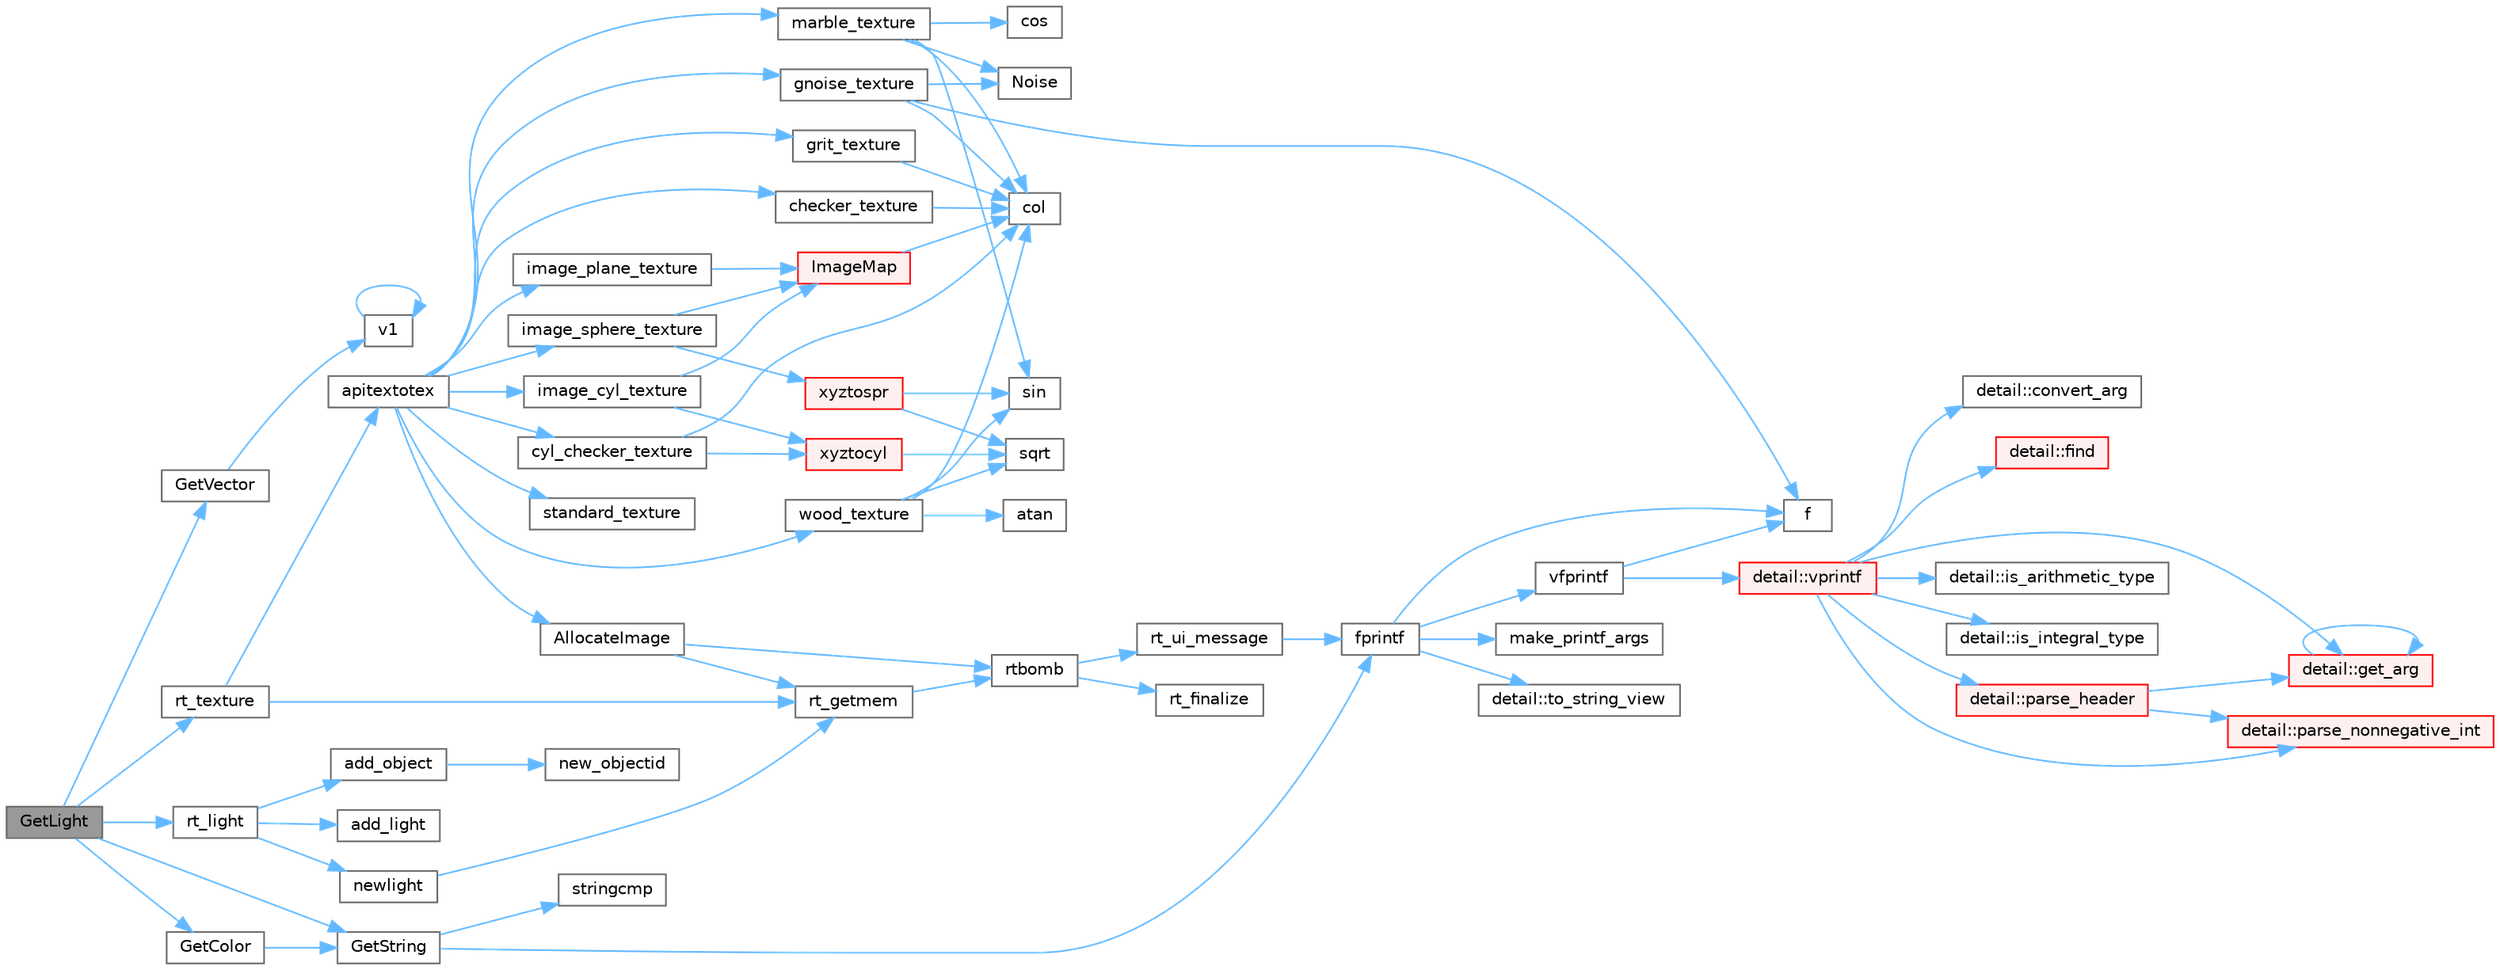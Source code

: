 digraph "GetLight"
{
 // LATEX_PDF_SIZE
  bgcolor="transparent";
  edge [fontname=Helvetica,fontsize=10,labelfontname=Helvetica,labelfontsize=10];
  node [fontname=Helvetica,fontsize=10,shape=box,height=0.2,width=0.4];
  rankdir="LR";
  Node1 [id="Node000001",label="GetLight",height=0.2,width=0.4,color="gray40", fillcolor="grey60", style="filled", fontcolor="black",tooltip=" "];
  Node1 -> Node2 [id="edge1_Node000001_Node000002",color="steelblue1",style="solid",tooltip=" "];
  Node2 [id="Node000002",label="GetColor",height=0.2,width=0.4,color="grey40", fillcolor="white", style="filled",URL="$parse_8cpp.html#a644dbde2257b7885274701fcfbd81277",tooltip=" "];
  Node2 -> Node3 [id="edge2_Node000002_Node000003",color="steelblue1",style="solid",tooltip=" "];
  Node3 [id="Node000003",label="GetString",height=0.2,width=0.4,color="grey40", fillcolor="white", style="filled",URL="$parse_8cpp.html#a79e0254cd128a92b56de23e8abaa2850",tooltip=" "];
  Node3 -> Node4 [id="edge3_Node000003_Node000004",color="steelblue1",style="solid",tooltip=" "];
  Node4 [id="Node000004",label="fprintf",height=0.2,width=0.4,color="grey40", fillcolor="white", style="filled",URL="$printf_8h.html#a9f315126362cae9675de1642105e631e",tooltip=" "];
  Node4 -> Node5 [id="edge4_Node000004_Node000005",color="steelblue1",style="solid",tooltip=" "];
  Node5 [id="Node000005",label="f",height=0.2,width=0.4,color="grey40", fillcolor="white", style="filled",URL="$cxx11__tensor__map_8cpp.html#a7f507fea02198f6cb81c86640c7b1a4e",tooltip=" "];
  Node4 -> Node6 [id="edge5_Node000004_Node000006",color="steelblue1",style="solid",tooltip=" "];
  Node6 [id="Node000006",label="make_printf_args",height=0.2,width=0.4,color="grey40", fillcolor="white", style="filled",URL="$printf_8h.html#a27dcc0efcda04388971dbea3c875f122",tooltip=" "];
  Node4 -> Node7 [id="edge6_Node000004_Node000007",color="steelblue1",style="solid",tooltip=" "];
  Node7 [id="Node000007",label="detail::to_string_view",height=0.2,width=0.4,color="grey40", fillcolor="white", style="filled",URL="$namespacedetail.html#abeae79fa3e1eded2d8fbd56cc9f0960e",tooltip=" "];
  Node4 -> Node8 [id="edge7_Node000004_Node000008",color="steelblue1",style="solid",tooltip=" "];
  Node8 [id="Node000008",label="vfprintf",height=0.2,width=0.4,color="grey40", fillcolor="white", style="filled",URL="$printf_8h.html#abb30aad964fc771fb52cf3ad88649df2",tooltip=" "];
  Node8 -> Node5 [id="edge8_Node000008_Node000005",color="steelblue1",style="solid",tooltip=" "];
  Node8 -> Node9 [id="edge9_Node000008_Node000009",color="steelblue1",style="solid",tooltip=" "];
  Node9 [id="Node000009",label="detail::vprintf",height=0.2,width=0.4,color="red", fillcolor="#FFF0F0", style="filled",URL="$namespacedetail.html#a1c8c2218e4c822aa8f743fb9c573717f",tooltip=" "];
  Node9 -> Node10 [id="edge10_Node000009_Node000010",color="steelblue1",style="solid",tooltip=" "];
  Node10 [id="Node000010",label="detail::convert_arg",height=0.2,width=0.4,color="grey40", fillcolor="white", style="filled",URL="$namespacedetail.html#a03c11572c9a664266d6925f327dec7f3",tooltip=" "];
  Node9 -> Node11 [id="edge11_Node000009_Node000011",color="steelblue1",style="solid",tooltip=" "];
  Node11 [id="Node000011",label="detail::find",height=0.2,width=0.4,color="red", fillcolor="#FFF0F0", style="filled",URL="$namespacedetail.html#a6b71952fab3dc32f3edb2c3e9811d8d9",tooltip=" "];
  Node9 -> Node13 [id="edge12_Node000009_Node000013",color="steelblue1",style="solid",tooltip=" "];
  Node13 [id="Node000013",label="detail::get_arg",height=0.2,width=0.4,color="red", fillcolor="#FFF0F0", style="filled",URL="$namespacedetail.html#a342ef250e45bd09b2ef666b6fae1c355",tooltip=" "];
  Node13 -> Node13 [id="edge13_Node000013_Node000013",color="steelblue1",style="solid",tooltip=" "];
  Node9 -> Node15 [id="edge14_Node000009_Node000015",color="steelblue1",style="solid",tooltip=" "];
  Node15 [id="Node000015",label="detail::is_arithmetic_type",height=0.2,width=0.4,color="grey40", fillcolor="white", style="filled",URL="$namespacedetail.html#a802c50a56a3495fdab6020b375ba1389",tooltip=" "];
  Node9 -> Node16 [id="edge15_Node000009_Node000016",color="steelblue1",style="solid",tooltip=" "];
  Node16 [id="Node000016",label="detail::is_integral_type",height=0.2,width=0.4,color="grey40", fillcolor="white", style="filled",URL="$namespacedetail.html#a2a60f8d1bee41b803f43fc42b707b5d1",tooltip=" "];
  Node9 -> Node17 [id="edge16_Node000009_Node000017",color="steelblue1",style="solid",tooltip=" "];
  Node17 [id="Node000017",label="detail::parse_header",height=0.2,width=0.4,color="red", fillcolor="#FFF0F0", style="filled",URL="$namespacedetail.html#afc9d93e58b8edb8077f8bc8eee7f4035",tooltip=" "];
  Node17 -> Node13 [id="edge17_Node000017_Node000013",color="steelblue1",style="solid",tooltip=" "];
  Node17 -> Node26 [id="edge18_Node000017_Node000026",color="steelblue1",style="solid",tooltip=" "];
  Node26 [id="Node000026",label="detail::parse_nonnegative_int",height=0.2,width=0.4,color="red", fillcolor="#FFF0F0", style="filled",URL="$namespacedetail.html#a338caba782225e115a9902d4d0835f5f",tooltip=" "];
  Node9 -> Node26 [id="edge19_Node000009_Node000026",color="steelblue1",style="solid",tooltip=" "];
  Node3 -> Node36 [id="edge20_Node000003_Node000036",color="steelblue1",style="solid",tooltip=" "];
  Node36 [id="Node000036",label="stringcmp",height=0.2,width=0.4,color="grey40", fillcolor="white", style="filled",URL="$parse_8cpp.html#a10e812c093d06c8f91685243dfd5670d",tooltip=" "];
  Node1 -> Node3 [id="edge21_Node000001_Node000003",color="steelblue1",style="solid",tooltip=" "];
  Node1 -> Node37 [id="edge22_Node000001_Node000037",color="steelblue1",style="solid",tooltip=" "];
  Node37 [id="Node000037",label="GetVector",height=0.2,width=0.4,color="grey40", fillcolor="white", style="filled",URL="$parse_8cpp.html#aa05035bdaae3230f25f564d4ce9b2a64",tooltip=" "];
  Node37 -> Node38 [id="edge23_Node000037_Node000038",color="steelblue1",style="solid",tooltip=" "];
  Node38 [id="Node000038",label="v1",height=0.2,width=0.4,color="grey40", fillcolor="white", style="filled",URL="$_tutorial___reshape_mat2_vec_8cpp.html#a10bd710692c91bc238f2e1da77730678",tooltip=" "];
  Node38 -> Node38 [id="edge24_Node000038_Node000038",color="steelblue1",style="solid",tooltip=" "];
  Node1 -> Node39 [id="edge25_Node000001_Node000039",color="steelblue1",style="solid",tooltip=" "];
  Node39 [id="Node000039",label="rt_light",height=0.2,width=0.4,color="grey40", fillcolor="white", style="filled",URL="$api_8cpp.html#aa8f200571707c72edf25a7859af6ac4d",tooltip=" "];
  Node39 -> Node40 [id="edge26_Node000039_Node000040",color="steelblue1",style="solid",tooltip=" "];
  Node40 [id="Node000040",label="add_light",height=0.2,width=0.4,color="grey40", fillcolor="white", style="filled",URL="$shade_8cpp.html#aea263876bc5e8ecc419ebf7867c71cc7",tooltip=" "];
  Node39 -> Node41 [id="edge27_Node000039_Node000041",color="steelblue1",style="solid",tooltip=" "];
  Node41 [id="Node000041",label="add_object",height=0.2,width=0.4,color="grey40", fillcolor="white", style="filled",URL="$intersect_8cpp.html#a628b96c94f136c666a70cc55f225508a",tooltip=" "];
  Node41 -> Node42 [id="edge28_Node000041_Node000042",color="steelblue1",style="solid",tooltip=" "];
  Node42 [id="Node000042",label="new_objectid",height=0.2,width=0.4,color="grey40", fillcolor="white", style="filled",URL="$intersect_8cpp.html#a10c0fe4f7a99794de5a0c132bb1b5ee3",tooltip=" "];
  Node39 -> Node43 [id="edge29_Node000039_Node000043",color="steelblue1",style="solid",tooltip=" "];
  Node43 [id="Node000043",label="newlight",height=0.2,width=0.4,color="grey40", fillcolor="white", style="filled",URL="$light_8cpp.html#aad95476183d807973279e3af505a870d",tooltip=" "];
  Node43 -> Node44 [id="edge30_Node000043_Node000044",color="steelblue1",style="solid",tooltip=" "];
  Node44 [id="Node000044",label="rt_getmem",height=0.2,width=0.4,color="grey40", fillcolor="white", style="filled",URL="$util_8cpp.html#a55411670110436341b6dba465125eb8f",tooltip=" "];
  Node44 -> Node45 [id="edge31_Node000044_Node000045",color="steelblue1",style="solid",tooltip=" "];
  Node45 [id="Node000045",label="rtbomb",height=0.2,width=0.4,color="grey40", fillcolor="white", style="filled",URL="$util_8cpp.html#ab11ff87b1a71787f653c8026fe800e3d",tooltip=" "];
  Node45 -> Node46 [id="edge32_Node000045_Node000046",color="steelblue1",style="solid",tooltip=" "];
  Node46 [id="Node000046",label="rt_finalize",height=0.2,width=0.4,color="grey40", fillcolor="white", style="filled",URL="$tachyon__video_8cpp.html#a846c00845423b3f83b3192ae8b179604",tooltip=" "];
  Node45 -> Node47 [id="edge33_Node000045_Node000047",color="steelblue1",style="solid",tooltip=" "];
  Node47 [id="Node000047",label="rt_ui_message",height=0.2,width=0.4,color="grey40", fillcolor="white", style="filled",URL="$ui_8cpp.html#aea0c1431950c57ff36231c7f4ba804f1",tooltip=" "];
  Node47 -> Node4 [id="edge34_Node000047_Node000004",color="steelblue1",style="solid",tooltip=" "];
  Node1 -> Node48 [id="edge35_Node000001_Node000048",color="steelblue1",style="solid",tooltip=" "];
  Node48 [id="Node000048",label="rt_texture",height=0.2,width=0.4,color="grey40", fillcolor="white", style="filled",URL="$api_8cpp.html#a6c4440ce7b2b3e0659577fdbbda3f120",tooltip=" "];
  Node48 -> Node49 [id="edge36_Node000048_Node000049",color="steelblue1",style="solid",tooltip=" "];
  Node49 [id="Node000049",label="apitextotex",height=0.2,width=0.4,color="grey40", fillcolor="white", style="filled",URL="$api_8cpp.html#a498a435f3fff94779e591e58e77f7bb0",tooltip=" "];
  Node49 -> Node50 [id="edge37_Node000049_Node000050",color="steelblue1",style="solid",tooltip=" "];
  Node50 [id="Node000050",label="AllocateImage",height=0.2,width=0.4,color="grey40", fillcolor="white", style="filled",URL="$imap_8cpp.html#a6137217c6fd64e2b8e929c1386404c11",tooltip=" "];
  Node50 -> Node44 [id="edge38_Node000050_Node000044",color="steelblue1",style="solid",tooltip=" "];
  Node50 -> Node45 [id="edge39_Node000050_Node000045",color="steelblue1",style="solid",tooltip=" "];
  Node49 -> Node51 [id="edge40_Node000049_Node000051",color="steelblue1",style="solid",tooltip=" "];
  Node51 [id="Node000051",label="checker_texture",height=0.2,width=0.4,color="grey40", fillcolor="white", style="filled",URL="$texture_8cpp.html#a926e657803b803fc22d46dfd2721dd5b",tooltip=" "];
  Node51 -> Node52 [id="edge41_Node000051_Node000052",color="steelblue1",style="solid",tooltip=" "];
  Node52 [id="Node000052",label="col",height=0.2,width=0.4,color="grey40", fillcolor="white", style="filled",URL="$_matrix_base__col_8cpp.html#aa168d9544aa6d49fce0cbfc0bec849b0",tooltip=" "];
  Node49 -> Node53 [id="edge42_Node000049_Node000053",color="steelblue1",style="solid",tooltip=" "];
  Node53 [id="Node000053",label="cyl_checker_texture",height=0.2,width=0.4,color="grey40", fillcolor="white", style="filled",URL="$texture_8cpp.html#ad59b944c5f5bcc3927f7ccfad55c9383",tooltip=" "];
  Node53 -> Node52 [id="edge43_Node000053_Node000052",color="steelblue1",style="solid",tooltip=" "];
  Node53 -> Node54 [id="edge44_Node000053_Node000054",color="steelblue1",style="solid",tooltip=" "];
  Node54 [id="Node000054",label="xyztocyl",height=0.2,width=0.4,color="red", fillcolor="#FFF0F0", style="filled",URL="$coordsys_8cpp.html#a8d423c923b15bb4152f5b78acdbc8909",tooltip=" "];
  Node54 -> Node56 [id="edge45_Node000054_Node000056",color="steelblue1",style="solid",tooltip=" "];
  Node56 [id="Node000056",label="sqrt",height=0.2,width=0.4,color="grey40", fillcolor="white", style="filled",URL="$_array_cwise_unary_ops_8h.html#a656b9217a2fcb6de59dc8d1eb3079cc7",tooltip=" "];
  Node49 -> Node57 [id="edge46_Node000049_Node000057",color="steelblue1",style="solid",tooltip=" "];
  Node57 [id="Node000057",label="gnoise_texture",height=0.2,width=0.4,color="grey40", fillcolor="white", style="filled",URL="$texture_8cpp.html#a3a1df603709a4c931d8f0f28c334c32a",tooltip=" "];
  Node57 -> Node52 [id="edge47_Node000057_Node000052",color="steelblue1",style="solid",tooltip=" "];
  Node57 -> Node5 [id="edge48_Node000057_Node000005",color="steelblue1",style="solid",tooltip=" "];
  Node57 -> Node58 [id="edge49_Node000057_Node000058",color="steelblue1",style="solid",tooltip=" "];
  Node58 [id="Node000058",label="Noise",height=0.2,width=0.4,color="grey40", fillcolor="white", style="filled",URL="$texture_8cpp.html#a073429e5704f95835fe2100776cd6123",tooltip=" "];
  Node49 -> Node59 [id="edge50_Node000049_Node000059",color="steelblue1",style="solid",tooltip=" "];
  Node59 [id="Node000059",label="grit_texture",height=0.2,width=0.4,color="grey40", fillcolor="white", style="filled",URL="$texture_8cpp.html#a16f421e0c0ee9b0738a087138f1980a7",tooltip=" "];
  Node59 -> Node52 [id="edge51_Node000059_Node000052",color="steelblue1",style="solid",tooltip=" "];
  Node49 -> Node60 [id="edge52_Node000049_Node000060",color="steelblue1",style="solid",tooltip=" "];
  Node60 [id="Node000060",label="image_cyl_texture",height=0.2,width=0.4,color="grey40", fillcolor="white", style="filled",URL="$texture_8cpp.html#a52b48381cb910d5f143894200411ff37",tooltip=" "];
  Node60 -> Node61 [id="edge53_Node000060_Node000061",color="steelblue1",style="solid",tooltip=" "];
  Node61 [id="Node000061",label="ImageMap",height=0.2,width=0.4,color="red", fillcolor="#FFF0F0", style="filled",URL="$imap_8cpp.html#a079e2e7ffcd1e5f680773edd3e4fc1e3",tooltip=" "];
  Node61 -> Node52 [id="edge54_Node000061_Node000052",color="steelblue1",style="solid",tooltip=" "];
  Node60 -> Node54 [id="edge55_Node000060_Node000054",color="steelblue1",style="solid",tooltip=" "];
  Node49 -> Node69 [id="edge56_Node000049_Node000069",color="steelblue1",style="solid",tooltip=" "];
  Node69 [id="Node000069",label="image_plane_texture",height=0.2,width=0.4,color="grey40", fillcolor="white", style="filled",URL="$texture_8cpp.html#a41be0bb1ac0fb0b858aac298513728c5",tooltip=" "];
  Node69 -> Node61 [id="edge57_Node000069_Node000061",color="steelblue1",style="solid",tooltip=" "];
  Node49 -> Node70 [id="edge58_Node000049_Node000070",color="steelblue1",style="solid",tooltip=" "];
  Node70 [id="Node000070",label="image_sphere_texture",height=0.2,width=0.4,color="grey40", fillcolor="white", style="filled",URL="$texture_8cpp.html#ac7dc3e6c82bb9bd39a3bba235b8c6327",tooltip=" "];
  Node70 -> Node61 [id="edge59_Node000070_Node000061",color="steelblue1",style="solid",tooltip=" "];
  Node70 -> Node71 [id="edge60_Node000070_Node000071",color="steelblue1",style="solid",tooltip=" "];
  Node71 [id="Node000071",label="xyztospr",height=0.2,width=0.4,color="red", fillcolor="#FFF0F0", style="filled",URL="$coordsys_8cpp.html#a0638a87de3a5fba02698d7b5922b1260",tooltip=" "];
  Node71 -> Node72 [id="edge61_Node000071_Node000072",color="steelblue1",style="solid",tooltip=" "];
  Node72 [id="Node000072",label="sin",height=0.2,width=0.4,color="grey40", fillcolor="white", style="filled",URL="$_array_cwise_unary_ops_8h.html#a9cfb0ea58bd813510a9e2db18a5e49f0",tooltip=" "];
  Node71 -> Node56 [id="edge62_Node000071_Node000056",color="steelblue1",style="solid",tooltip=" "];
  Node49 -> Node73 [id="edge63_Node000049_Node000073",color="steelblue1",style="solid",tooltip=" "];
  Node73 [id="Node000073",label="marble_texture",height=0.2,width=0.4,color="grey40", fillcolor="white", style="filled",URL="$texture_8cpp.html#a7e0f5928595ddb9dbd249c681e061180",tooltip=" "];
  Node73 -> Node52 [id="edge64_Node000073_Node000052",color="steelblue1",style="solid",tooltip=" "];
  Node73 -> Node74 [id="edge65_Node000073_Node000074",color="steelblue1",style="solid",tooltip=" "];
  Node74 [id="Node000074",label="cos",height=0.2,width=0.4,color="grey40", fillcolor="white", style="filled",URL="$_array_cwise_unary_ops_8h.html#a92b03396990b0e9eea0731aa406e31a4",tooltip=" "];
  Node73 -> Node58 [id="edge66_Node000073_Node000058",color="steelblue1",style="solid",tooltip=" "];
  Node73 -> Node72 [id="edge67_Node000073_Node000072",color="steelblue1",style="solid",tooltip=" "];
  Node49 -> Node75 [id="edge68_Node000049_Node000075",color="steelblue1",style="solid",tooltip=" "];
  Node75 [id="Node000075",label="standard_texture",height=0.2,width=0.4,color="grey40", fillcolor="white", style="filled",URL="$texture_8cpp.html#a657e9303e0ae6f79b98458d353f0c3a8",tooltip=" "];
  Node49 -> Node76 [id="edge69_Node000049_Node000076",color="steelblue1",style="solid",tooltip=" "];
  Node76 [id="Node000076",label="wood_texture",height=0.2,width=0.4,color="grey40", fillcolor="white", style="filled",URL="$texture_8cpp.html#a083476ab18f69b1813e05f61d34ac3fa",tooltip=" "];
  Node76 -> Node77 [id="edge70_Node000076_Node000077",color="steelblue1",style="solid",tooltip=" "];
  Node77 [id="Node000077",label="atan",height=0.2,width=0.4,color="grey40", fillcolor="white", style="filled",URL="$_array_cwise_unary_ops_8h.html#aa79a675523a09fa6151004de7a3807d6",tooltip=" "];
  Node76 -> Node52 [id="edge71_Node000076_Node000052",color="steelblue1",style="solid",tooltip=" "];
  Node76 -> Node72 [id="edge72_Node000076_Node000072",color="steelblue1",style="solid",tooltip=" "];
  Node76 -> Node56 [id="edge73_Node000076_Node000056",color="steelblue1",style="solid",tooltip=" "];
  Node48 -> Node44 [id="edge74_Node000048_Node000044",color="steelblue1",style="solid",tooltip=" "];
}
